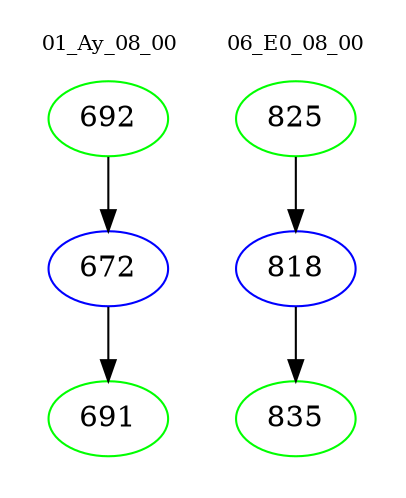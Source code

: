 digraph{
subgraph cluster_0 {
color = white
label = "01_Ay_08_00";
fontsize=10;
T0_692 [label="692", color="green"]
T0_692 -> T0_672 [color="black"]
T0_672 [label="672", color="blue"]
T0_672 -> T0_691 [color="black"]
T0_691 [label="691", color="green"]
}
subgraph cluster_1 {
color = white
label = "06_E0_08_00";
fontsize=10;
T1_825 [label="825", color="green"]
T1_825 -> T1_818 [color="black"]
T1_818 [label="818", color="blue"]
T1_818 -> T1_835 [color="black"]
T1_835 [label="835", color="green"]
}
}
